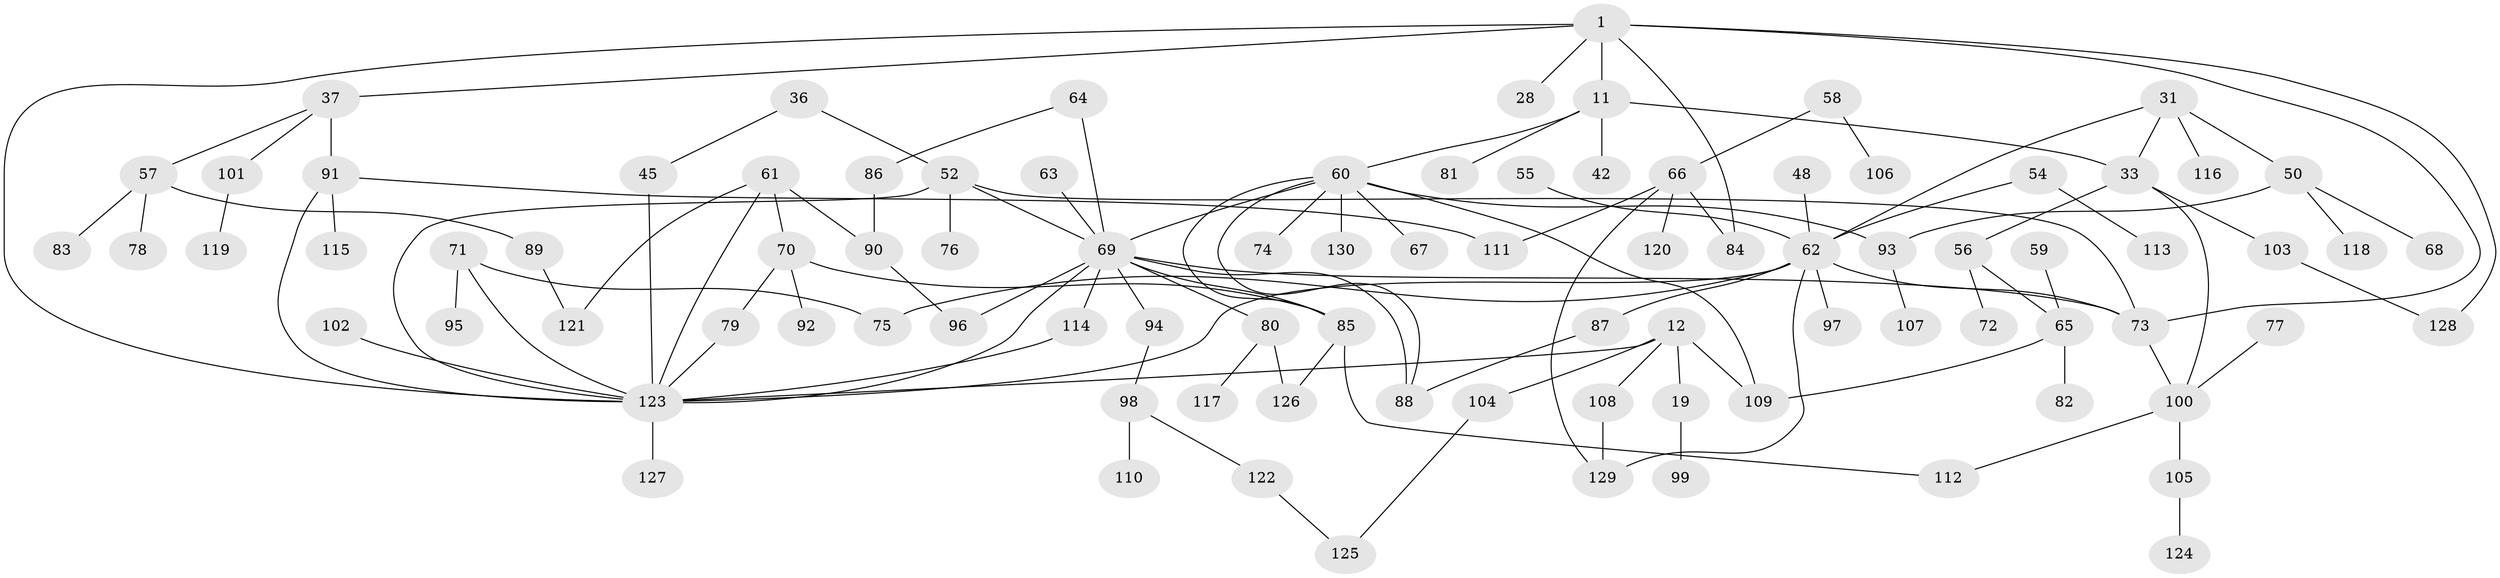 // original degree distribution, {8: 0.007692307692307693, 5: 0.06153846153846154, 4: 0.15384615384615385, 2: 0.2923076923076923, 7: 0.007692307692307693, 6: 0.007692307692307693, 3: 0.19230769230769232, 1: 0.27692307692307694}
// Generated by graph-tools (version 1.1) at 2025/45/03/04/25 21:45:38]
// undirected, 91 vertices, 119 edges
graph export_dot {
graph [start="1"]
  node [color=gray90,style=filled];
  1;
  11 [super="+6"];
  12;
  19;
  28;
  31;
  33;
  36;
  37 [super="+24"];
  42;
  45;
  48;
  50;
  52 [super="+32+44"];
  54;
  55;
  56 [super="+53"];
  57;
  58;
  59;
  60 [super="+22+40+38"];
  61;
  62 [super="+20+15+29"];
  63;
  64;
  65 [super="+39"];
  66 [super="+49"];
  67;
  68;
  69 [super="+30+34"];
  70;
  71;
  72;
  73 [super="+4"];
  74;
  75;
  76;
  77;
  78;
  79;
  80;
  81;
  82;
  83;
  84 [super="+21"];
  85 [super="+9+47"];
  86;
  87;
  88 [super="+46"];
  89;
  90;
  91 [super="+51"];
  92;
  93;
  94;
  95;
  96;
  97;
  98;
  99;
  100 [super="+41"];
  101;
  102;
  103;
  104 [super="+26"];
  105;
  106;
  107;
  108 [super="+43"];
  109 [super="+25"];
  110;
  111;
  112;
  113;
  114;
  115;
  116;
  117;
  118;
  119;
  120;
  121;
  122;
  123 [super="+18+27+7+17"];
  124;
  125;
  126;
  127;
  128;
  129;
  130;
  1 -- 11 [weight=2];
  1 -- 28;
  1 -- 128;
  1 -- 73;
  1 -- 84;
  1 -- 37;
  1 -- 123;
  11 -- 42;
  11 -- 33;
  11 -- 81;
  11 -- 60;
  12 -- 19;
  12 -- 104 [weight=2];
  12 -- 123;
  12 -- 109;
  12 -- 108;
  19 -- 99;
  31 -- 33;
  31 -- 50;
  31 -- 116;
  31 -- 62;
  33 -- 103;
  33 -- 56;
  33 -- 100;
  36 -- 45;
  36 -- 52;
  37 -- 57;
  37 -- 101;
  37 -- 91 [weight=2];
  45 -- 123;
  48 -- 62;
  50 -- 68;
  50 -- 93;
  50 -- 118;
  52 -- 76;
  52 -- 73;
  52 -- 123 [weight=2];
  52 -- 69;
  54 -- 113;
  54 -- 62;
  55 -- 62;
  56 -- 65;
  56 -- 72;
  57 -- 78;
  57 -- 83;
  57 -- 89;
  58 -- 106;
  58 -- 66;
  59 -- 65;
  60 -- 130;
  60 -- 85;
  60 -- 109;
  60 -- 67;
  60 -- 93;
  60 -- 74;
  60 -- 69;
  60 -- 88;
  61 -- 121;
  61 -- 90;
  61 -- 70;
  61 -- 123;
  62 -- 97;
  62 -- 129;
  62 -- 75;
  62 -- 73;
  62 -- 123 [weight=2];
  62 -- 87;
  63 -- 69;
  64 -- 86;
  64 -- 69;
  65 -- 82;
  65 -- 109;
  66 -- 120;
  66 -- 129;
  66 -- 84;
  66 -- 111;
  69 -- 114;
  69 -- 96;
  69 -- 80;
  69 -- 94;
  69 -- 85;
  69 -- 88;
  69 -- 73;
  69 -- 123;
  70 -- 79;
  70 -- 92;
  70 -- 85;
  71 -- 95;
  71 -- 75;
  71 -- 123;
  73 -- 100;
  77 -- 100;
  79 -- 123;
  80 -- 117;
  80 -- 126;
  85 -- 112;
  85 -- 126;
  86 -- 90;
  87 -- 88;
  89 -- 121;
  90 -- 96;
  91 -- 111;
  91 -- 115;
  91 -- 123;
  93 -- 107;
  94 -- 98;
  98 -- 110;
  98 -- 122;
  100 -- 105;
  100 -- 112;
  101 -- 119;
  102 -- 123;
  103 -- 128;
  104 -- 125;
  105 -- 124;
  108 -- 129;
  114 -- 123;
  122 -- 125;
  123 -- 127 [weight=2];
}
